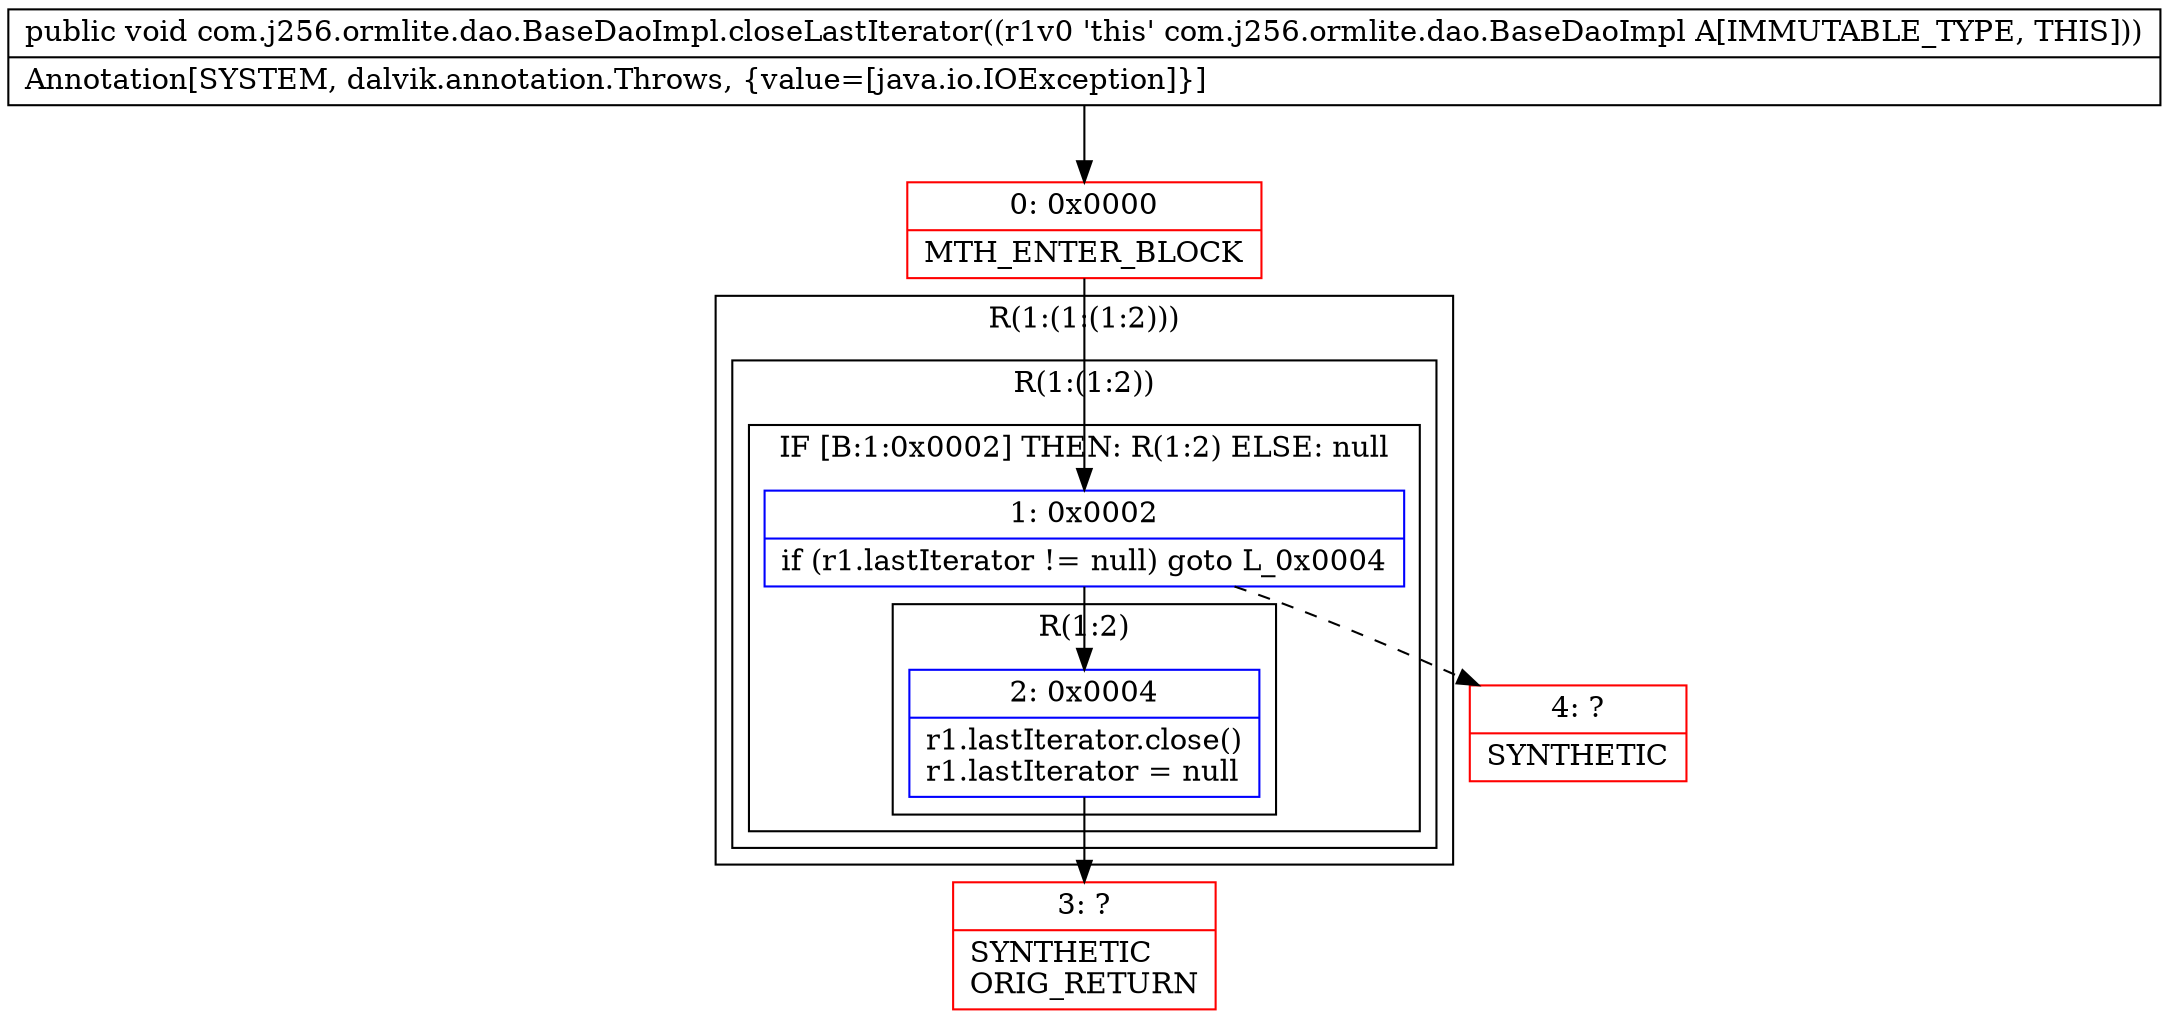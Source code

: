 digraph "CFG forcom.j256.ormlite.dao.BaseDaoImpl.closeLastIterator()V" {
subgraph cluster_Region_418303787 {
label = "R(1:(1:(1:2)))";
node [shape=record,color=blue];
subgraph cluster_Region_1234268369 {
label = "R(1:(1:2))";
node [shape=record,color=blue];
subgraph cluster_IfRegion_1851647980 {
label = "IF [B:1:0x0002] THEN: R(1:2) ELSE: null";
node [shape=record,color=blue];
Node_1 [shape=record,label="{1\:\ 0x0002|if (r1.lastIterator != null) goto L_0x0004\l}"];
subgraph cluster_Region_1974985134 {
label = "R(1:2)";
node [shape=record,color=blue];
Node_2 [shape=record,label="{2\:\ 0x0004|r1.lastIterator.close()\lr1.lastIterator = null\l}"];
}
}
}
}
Node_0 [shape=record,color=red,label="{0\:\ 0x0000|MTH_ENTER_BLOCK\l}"];
Node_3 [shape=record,color=red,label="{3\:\ ?|SYNTHETIC\lORIG_RETURN\l}"];
Node_4 [shape=record,color=red,label="{4\:\ ?|SYNTHETIC\l}"];
MethodNode[shape=record,label="{public void com.j256.ormlite.dao.BaseDaoImpl.closeLastIterator((r1v0 'this' com.j256.ormlite.dao.BaseDaoImpl A[IMMUTABLE_TYPE, THIS]))  | Annotation[SYSTEM, dalvik.annotation.Throws, \{value=[java.io.IOException]\}]\l}"];
MethodNode -> Node_0;
Node_1 -> Node_2;
Node_1 -> Node_4[style=dashed];
Node_2 -> Node_3;
Node_0 -> Node_1;
}

